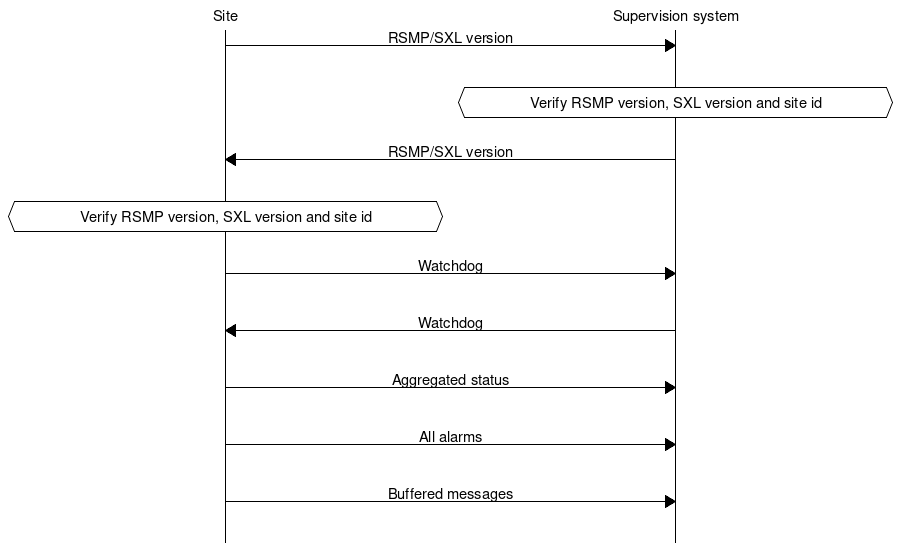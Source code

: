 # MSC for establish site-system

msc {
  hscale = "1.5", arcgradient = "0";

  a [label="Site"], b [label="Supervision system"];

  a=>b [ label = "RSMP/SXL version" ];
  |||;
  b abox b [ label = "Verify RSMP version, SXL version and site id" ];
  |||;
  a<=b [ label = "RSMP/SXL version" ];
  |||;
  a abox a [ label = "Verify RSMP version, SXL version and site id" ];
  |||;
  a=>b [ label = "Watchdog" ];
  |||;
  a<=b [ label = "Watchdog" ];
  |||;
  a=>b [ label = "Aggregated status" ];
  |||;
  a=>b [ label = "All alarms" ];
  |||;
  a=>b [ label = "Buffered messages" ];
  |||;
}
